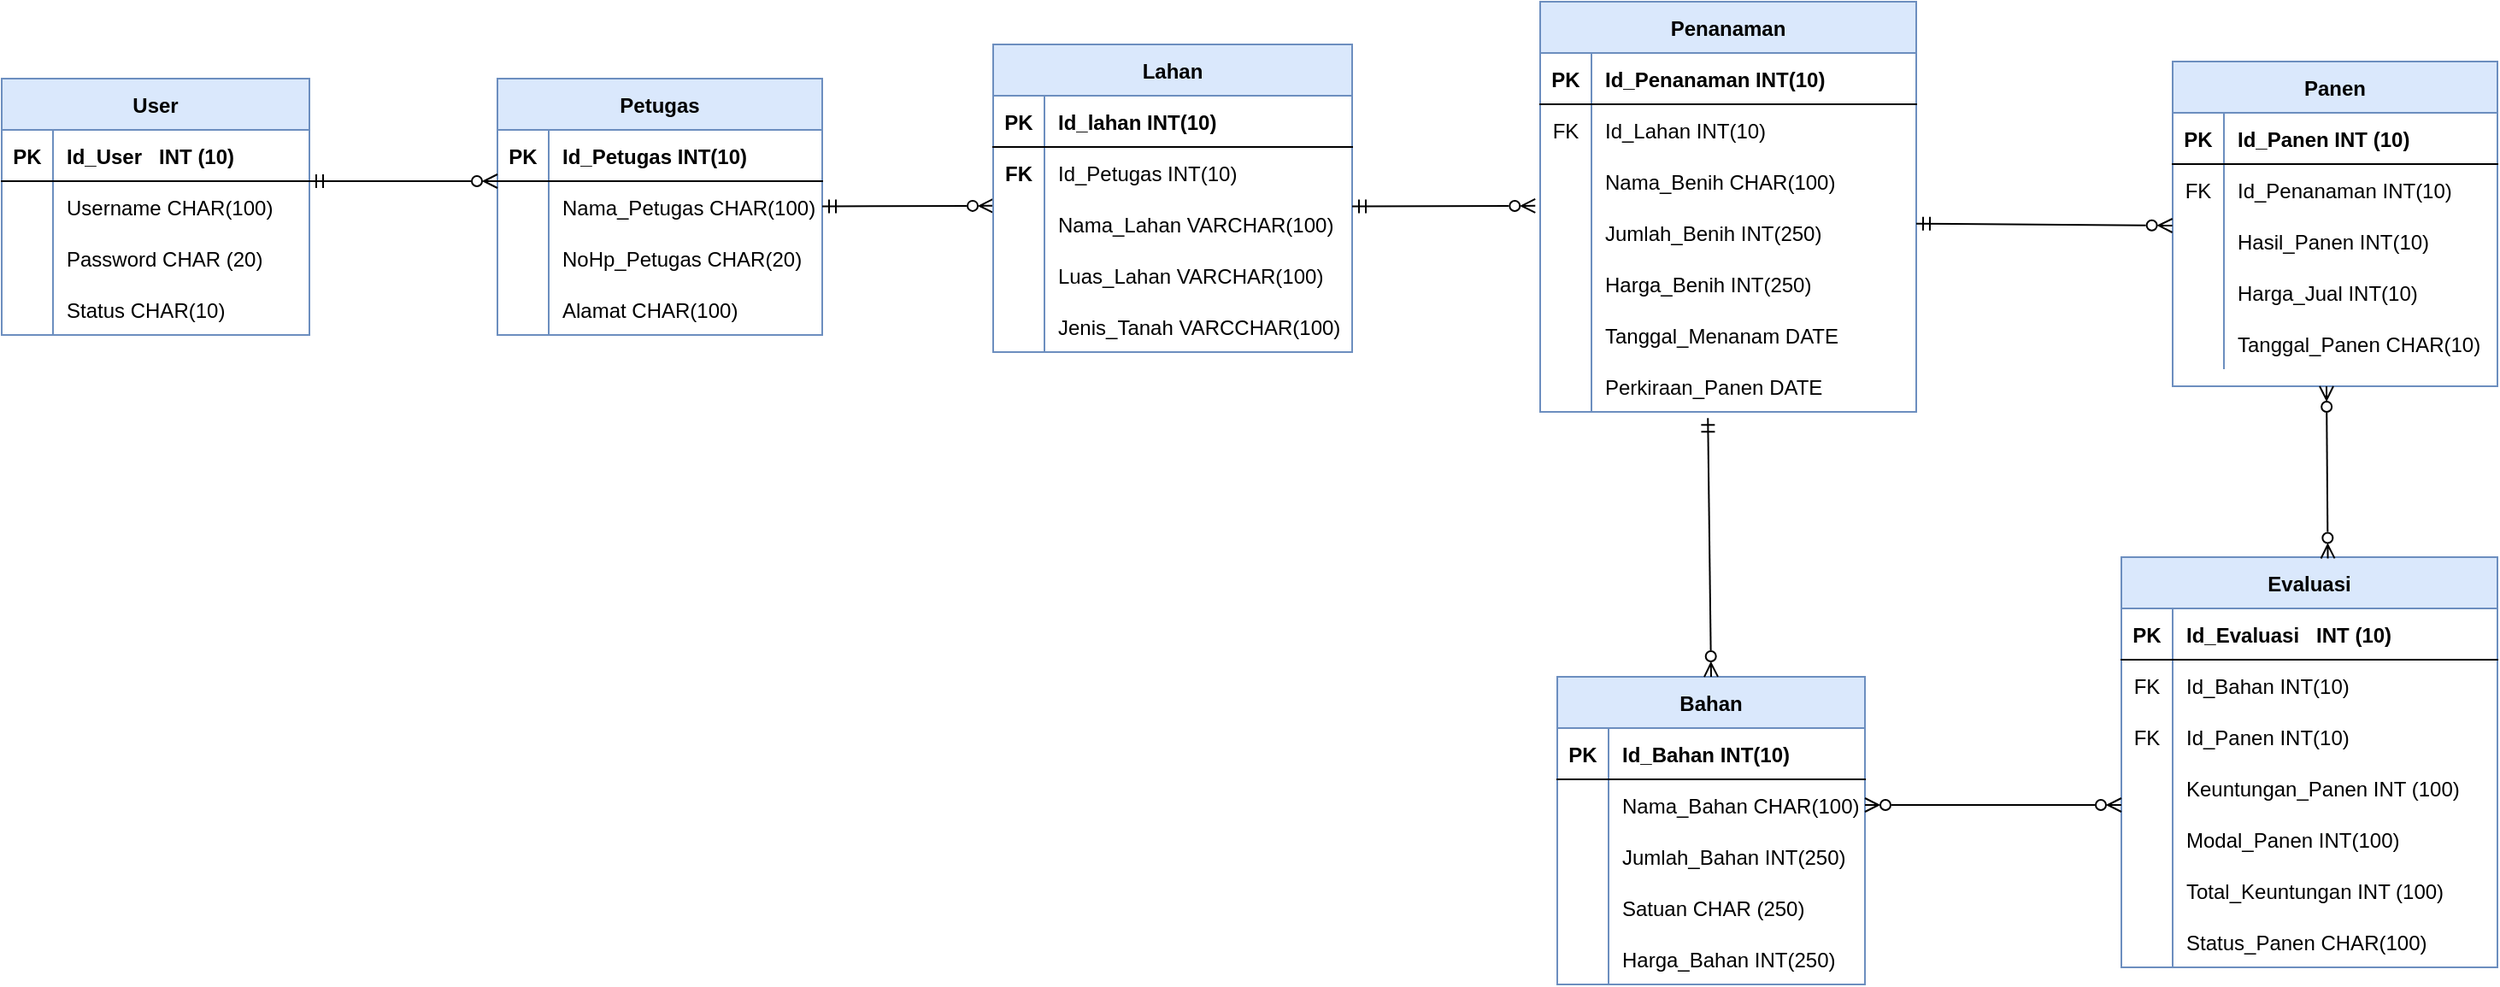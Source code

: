 <mxfile version="17.4.0" type="github">
  <diagram id="t7URyuVreBYmDXlSiFJe" name="Page-1">
    <mxGraphModel dx="914" dy="474" grid="1" gridSize="10" guides="1" tooltips="1" connect="1" arrows="1" fold="1" page="1" pageScale="1" pageWidth="1700" pageHeight="1100" math="0" shadow="0">
      <root>
        <mxCell id="0" />
        <mxCell id="1" parent="0" />
        <mxCell id="6yhbWwJbMzKRtR10z-1x-57" value="Panen" style="shape=table;startSize=30;container=1;collapsible=1;childLayout=tableLayout;fixedRows=1;rowLines=0;fontStyle=1;align=center;resizeLast=1;fillColor=#dae8fc;strokeColor=#6c8ebf;" parent="1" vertex="1">
          <mxGeometry x="1310" y="90" width="190" height="190" as="geometry" />
        </mxCell>
        <mxCell id="6yhbWwJbMzKRtR10z-1x-58" value="" style="shape=tableRow;horizontal=0;startSize=0;swimlaneHead=0;swimlaneBody=0;fillColor=none;collapsible=0;dropTarget=0;points=[[0,0.5],[1,0.5]];portConstraint=eastwest;top=0;left=0;right=0;bottom=1;" parent="6yhbWwJbMzKRtR10z-1x-57" vertex="1">
          <mxGeometry y="30" width="190" height="30" as="geometry" />
        </mxCell>
        <mxCell id="6yhbWwJbMzKRtR10z-1x-59" value="PK" style="shape=partialRectangle;connectable=0;fillColor=none;top=0;left=0;bottom=0;right=0;fontStyle=1;overflow=hidden;" parent="6yhbWwJbMzKRtR10z-1x-58" vertex="1">
          <mxGeometry width="30" height="30" as="geometry">
            <mxRectangle width="30" height="30" as="alternateBounds" />
          </mxGeometry>
        </mxCell>
        <mxCell id="6yhbWwJbMzKRtR10z-1x-60" value="Id_Panen INT (10)" style="shape=partialRectangle;connectable=0;fillColor=none;top=0;left=0;bottom=0;right=0;align=left;spacingLeft=6;fontStyle=1;overflow=hidden;" parent="6yhbWwJbMzKRtR10z-1x-58" vertex="1">
          <mxGeometry x="30" width="160" height="30" as="geometry">
            <mxRectangle width="160" height="30" as="alternateBounds" />
          </mxGeometry>
        </mxCell>
        <mxCell id="6yhbWwJbMzKRtR10z-1x-61" value="" style="shape=tableRow;horizontal=0;startSize=0;swimlaneHead=0;swimlaneBody=0;fillColor=none;collapsible=0;dropTarget=0;points=[[0,0.5],[1,0.5]];portConstraint=eastwest;top=0;left=0;right=0;bottom=0;" parent="6yhbWwJbMzKRtR10z-1x-57" vertex="1">
          <mxGeometry y="60" width="190" height="30" as="geometry" />
        </mxCell>
        <mxCell id="6yhbWwJbMzKRtR10z-1x-62" value="FK" style="shape=partialRectangle;connectable=0;fillColor=none;top=0;left=0;bottom=0;right=0;editable=1;overflow=hidden;" parent="6yhbWwJbMzKRtR10z-1x-61" vertex="1">
          <mxGeometry width="30" height="30" as="geometry">
            <mxRectangle width="30" height="30" as="alternateBounds" />
          </mxGeometry>
        </mxCell>
        <mxCell id="6yhbWwJbMzKRtR10z-1x-63" value="Id_Penanaman INT(10)" style="shape=partialRectangle;connectable=0;fillColor=none;top=0;left=0;bottom=0;right=0;align=left;spacingLeft=6;overflow=hidden;" parent="6yhbWwJbMzKRtR10z-1x-61" vertex="1">
          <mxGeometry x="30" width="160" height="30" as="geometry">
            <mxRectangle width="160" height="30" as="alternateBounds" />
          </mxGeometry>
        </mxCell>
        <mxCell id="6yhbWwJbMzKRtR10z-1x-64" value="" style="shape=tableRow;horizontal=0;startSize=0;swimlaneHead=0;swimlaneBody=0;fillColor=none;collapsible=0;dropTarget=0;points=[[0,0.5],[1,0.5]];portConstraint=eastwest;top=0;left=0;right=0;bottom=0;" parent="6yhbWwJbMzKRtR10z-1x-57" vertex="1">
          <mxGeometry y="90" width="190" height="30" as="geometry" />
        </mxCell>
        <mxCell id="6yhbWwJbMzKRtR10z-1x-65" value="" style="shape=partialRectangle;connectable=0;fillColor=none;top=0;left=0;bottom=0;right=0;editable=1;overflow=hidden;" parent="6yhbWwJbMzKRtR10z-1x-64" vertex="1">
          <mxGeometry width="30" height="30" as="geometry">
            <mxRectangle width="30" height="30" as="alternateBounds" />
          </mxGeometry>
        </mxCell>
        <mxCell id="6yhbWwJbMzKRtR10z-1x-66" value="Hasil_Panen INT(10)" style="shape=partialRectangle;connectable=0;fillColor=none;top=0;left=0;bottom=0;right=0;align=left;spacingLeft=6;overflow=hidden;" parent="6yhbWwJbMzKRtR10z-1x-64" vertex="1">
          <mxGeometry x="30" width="160" height="30" as="geometry">
            <mxRectangle width="160" height="30" as="alternateBounds" />
          </mxGeometry>
        </mxCell>
        <mxCell id="6yhbWwJbMzKRtR10z-1x-67" value="" style="shape=tableRow;horizontal=0;startSize=0;swimlaneHead=0;swimlaneBody=0;fillColor=none;collapsible=0;dropTarget=0;points=[[0,0.5],[1,0.5]];portConstraint=eastwest;top=0;left=0;right=0;bottom=0;" parent="6yhbWwJbMzKRtR10z-1x-57" vertex="1">
          <mxGeometry y="120" width="190" height="30" as="geometry" />
        </mxCell>
        <mxCell id="6yhbWwJbMzKRtR10z-1x-68" value="" style="shape=partialRectangle;connectable=0;fillColor=none;top=0;left=0;bottom=0;right=0;editable=1;overflow=hidden;" parent="6yhbWwJbMzKRtR10z-1x-67" vertex="1">
          <mxGeometry width="30" height="30" as="geometry">
            <mxRectangle width="30" height="30" as="alternateBounds" />
          </mxGeometry>
        </mxCell>
        <mxCell id="6yhbWwJbMzKRtR10z-1x-69" value="Harga_Jual INT(10)" style="shape=partialRectangle;connectable=0;fillColor=none;top=0;left=0;bottom=0;right=0;align=left;spacingLeft=6;overflow=hidden;" parent="6yhbWwJbMzKRtR10z-1x-67" vertex="1">
          <mxGeometry x="30" width="160" height="30" as="geometry">
            <mxRectangle width="160" height="30" as="alternateBounds" />
          </mxGeometry>
        </mxCell>
        <mxCell id="6yhbWwJbMzKRtR10z-1x-168" value="" style="shape=tableRow;horizontal=0;startSize=0;swimlaneHead=0;swimlaneBody=0;fillColor=none;collapsible=0;dropTarget=0;points=[[0,0.5],[1,0.5]];portConstraint=eastwest;top=0;left=0;right=0;bottom=0;" parent="6yhbWwJbMzKRtR10z-1x-57" vertex="1">
          <mxGeometry y="150" width="190" height="30" as="geometry" />
        </mxCell>
        <mxCell id="6yhbWwJbMzKRtR10z-1x-169" value="" style="shape=partialRectangle;connectable=0;fillColor=none;top=0;left=0;bottom=0;right=0;editable=1;overflow=hidden;" parent="6yhbWwJbMzKRtR10z-1x-168" vertex="1">
          <mxGeometry width="30" height="30" as="geometry">
            <mxRectangle width="30" height="30" as="alternateBounds" />
          </mxGeometry>
        </mxCell>
        <mxCell id="6yhbWwJbMzKRtR10z-1x-170" value="Tanggal_Panen CHAR(10)" style="shape=partialRectangle;connectable=0;fillColor=none;top=0;left=0;bottom=0;right=0;align=left;spacingLeft=6;overflow=hidden;" parent="6yhbWwJbMzKRtR10z-1x-168" vertex="1">
          <mxGeometry x="30" width="160" height="30" as="geometry">
            <mxRectangle width="160" height="30" as="alternateBounds" />
          </mxGeometry>
        </mxCell>
        <mxCell id="6yhbWwJbMzKRtR10z-1x-70" value="Penanaman" style="shape=table;startSize=30;container=1;collapsible=1;childLayout=tableLayout;fixedRows=1;rowLines=0;fontStyle=1;align=center;resizeLast=1;fillColor=#dae8fc;strokeColor=#6c8ebf;" parent="1" vertex="1">
          <mxGeometry x="940" y="55" width="220" height="240" as="geometry" />
        </mxCell>
        <mxCell id="6yhbWwJbMzKRtR10z-1x-71" value="" style="shape=tableRow;horizontal=0;startSize=0;swimlaneHead=0;swimlaneBody=0;fillColor=none;collapsible=0;dropTarget=0;points=[[0,0.5],[1,0.5]];portConstraint=eastwest;top=0;left=0;right=0;bottom=1;" parent="6yhbWwJbMzKRtR10z-1x-70" vertex="1">
          <mxGeometry y="30" width="220" height="30" as="geometry" />
        </mxCell>
        <mxCell id="6yhbWwJbMzKRtR10z-1x-72" value="PK" style="shape=partialRectangle;connectable=0;fillColor=none;top=0;left=0;bottom=0;right=0;fontStyle=1;overflow=hidden;" parent="6yhbWwJbMzKRtR10z-1x-71" vertex="1">
          <mxGeometry width="30" height="30" as="geometry">
            <mxRectangle width="30" height="30" as="alternateBounds" />
          </mxGeometry>
        </mxCell>
        <mxCell id="6yhbWwJbMzKRtR10z-1x-73" value="Id_Penanaman INT(10)" style="shape=partialRectangle;connectable=0;fillColor=none;top=0;left=0;bottom=0;right=0;align=left;spacingLeft=6;fontStyle=1;overflow=hidden;" parent="6yhbWwJbMzKRtR10z-1x-71" vertex="1">
          <mxGeometry x="30" width="190" height="30" as="geometry">
            <mxRectangle width="190" height="30" as="alternateBounds" />
          </mxGeometry>
        </mxCell>
        <mxCell id="6yhbWwJbMzKRtR10z-1x-74" value="" style="shape=tableRow;horizontal=0;startSize=0;swimlaneHead=0;swimlaneBody=0;fillColor=none;collapsible=0;dropTarget=0;points=[[0,0.5],[1,0.5]];portConstraint=eastwest;top=0;left=0;right=0;bottom=0;" parent="6yhbWwJbMzKRtR10z-1x-70" vertex="1">
          <mxGeometry y="60" width="220" height="30" as="geometry" />
        </mxCell>
        <mxCell id="6yhbWwJbMzKRtR10z-1x-75" value="FK" style="shape=partialRectangle;connectable=0;fillColor=none;top=0;left=0;bottom=0;right=0;editable=1;overflow=hidden;" parent="6yhbWwJbMzKRtR10z-1x-74" vertex="1">
          <mxGeometry width="30" height="30" as="geometry">
            <mxRectangle width="30" height="30" as="alternateBounds" />
          </mxGeometry>
        </mxCell>
        <mxCell id="6yhbWwJbMzKRtR10z-1x-76" value="Id_Lahan INT(10)" style="shape=partialRectangle;connectable=0;fillColor=none;top=0;left=0;bottom=0;right=0;align=left;spacingLeft=6;overflow=hidden;" parent="6yhbWwJbMzKRtR10z-1x-74" vertex="1">
          <mxGeometry x="30" width="190" height="30" as="geometry">
            <mxRectangle width="190" height="30" as="alternateBounds" />
          </mxGeometry>
        </mxCell>
        <mxCell id="6yhbWwJbMzKRtR10z-1x-80" value="" style="shape=tableRow;horizontal=0;startSize=0;swimlaneHead=0;swimlaneBody=0;fillColor=none;collapsible=0;dropTarget=0;points=[[0,0.5],[1,0.5]];portConstraint=eastwest;top=0;left=0;right=0;bottom=0;" parent="6yhbWwJbMzKRtR10z-1x-70" vertex="1">
          <mxGeometry y="90" width="220" height="30" as="geometry" />
        </mxCell>
        <mxCell id="6yhbWwJbMzKRtR10z-1x-81" value="" style="shape=partialRectangle;connectable=0;fillColor=none;top=0;left=0;bottom=0;right=0;editable=1;overflow=hidden;" parent="6yhbWwJbMzKRtR10z-1x-80" vertex="1">
          <mxGeometry width="30" height="30" as="geometry">
            <mxRectangle width="30" height="30" as="alternateBounds" />
          </mxGeometry>
        </mxCell>
        <mxCell id="6yhbWwJbMzKRtR10z-1x-82" value="Nama_Benih CHAR(100)" style="shape=partialRectangle;connectable=0;fillColor=none;top=0;left=0;bottom=0;right=0;align=left;spacingLeft=6;overflow=hidden;" parent="6yhbWwJbMzKRtR10z-1x-80" vertex="1">
          <mxGeometry x="30" width="190" height="30" as="geometry">
            <mxRectangle width="190" height="30" as="alternateBounds" />
          </mxGeometry>
        </mxCell>
        <mxCell id="6yhbWwJbMzKRtR10z-1x-171" value="" style="shape=tableRow;horizontal=0;startSize=0;swimlaneHead=0;swimlaneBody=0;fillColor=none;collapsible=0;dropTarget=0;points=[[0,0.5],[1,0.5]];portConstraint=eastwest;top=0;left=0;right=0;bottom=0;" parent="6yhbWwJbMzKRtR10z-1x-70" vertex="1">
          <mxGeometry y="120" width="220" height="30" as="geometry" />
        </mxCell>
        <mxCell id="6yhbWwJbMzKRtR10z-1x-172" value="" style="shape=partialRectangle;connectable=0;fillColor=none;top=0;left=0;bottom=0;right=0;editable=1;overflow=hidden;" parent="6yhbWwJbMzKRtR10z-1x-171" vertex="1">
          <mxGeometry width="30" height="30" as="geometry">
            <mxRectangle width="30" height="30" as="alternateBounds" />
          </mxGeometry>
        </mxCell>
        <mxCell id="6yhbWwJbMzKRtR10z-1x-173" value="Jumlah_Benih INT(250)" style="shape=partialRectangle;connectable=0;fillColor=none;top=0;left=0;bottom=0;right=0;align=left;spacingLeft=6;overflow=hidden;" parent="6yhbWwJbMzKRtR10z-1x-171" vertex="1">
          <mxGeometry x="30" width="190" height="30" as="geometry">
            <mxRectangle width="190" height="30" as="alternateBounds" />
          </mxGeometry>
        </mxCell>
        <mxCell id="6yhbWwJbMzKRtR10z-1x-153" value="" style="shape=tableRow;horizontal=0;startSize=0;swimlaneHead=0;swimlaneBody=0;fillColor=none;collapsible=0;dropTarget=0;points=[[0,0.5],[1,0.5]];portConstraint=eastwest;top=0;left=0;right=0;bottom=0;" parent="6yhbWwJbMzKRtR10z-1x-70" vertex="1">
          <mxGeometry y="150" width="220" height="30" as="geometry" />
        </mxCell>
        <mxCell id="6yhbWwJbMzKRtR10z-1x-154" value="" style="shape=partialRectangle;connectable=0;fillColor=none;top=0;left=0;bottom=0;right=0;editable=1;overflow=hidden;" parent="6yhbWwJbMzKRtR10z-1x-153" vertex="1">
          <mxGeometry width="30" height="30" as="geometry">
            <mxRectangle width="30" height="30" as="alternateBounds" />
          </mxGeometry>
        </mxCell>
        <mxCell id="6yhbWwJbMzKRtR10z-1x-155" value="Harga_Benih INT(250)" style="shape=partialRectangle;connectable=0;fillColor=none;top=0;left=0;bottom=0;right=0;align=left;spacingLeft=6;overflow=hidden;" parent="6yhbWwJbMzKRtR10z-1x-153" vertex="1">
          <mxGeometry x="30" width="190" height="30" as="geometry">
            <mxRectangle width="190" height="30" as="alternateBounds" />
          </mxGeometry>
        </mxCell>
        <mxCell id="6yhbWwJbMzKRtR10z-1x-159" value="" style="shape=tableRow;horizontal=0;startSize=0;swimlaneHead=0;swimlaneBody=0;fillColor=none;collapsible=0;dropTarget=0;points=[[0,0.5],[1,0.5]];portConstraint=eastwest;top=0;left=0;right=0;bottom=0;" parent="6yhbWwJbMzKRtR10z-1x-70" vertex="1">
          <mxGeometry y="180" width="220" height="30" as="geometry" />
        </mxCell>
        <mxCell id="6yhbWwJbMzKRtR10z-1x-160" value="" style="shape=partialRectangle;connectable=0;fillColor=none;top=0;left=0;bottom=0;right=0;editable=1;overflow=hidden;" parent="6yhbWwJbMzKRtR10z-1x-159" vertex="1">
          <mxGeometry width="30" height="30" as="geometry">
            <mxRectangle width="30" height="30" as="alternateBounds" />
          </mxGeometry>
        </mxCell>
        <mxCell id="6yhbWwJbMzKRtR10z-1x-161" value="Tanggal_Menanam DATE" style="shape=partialRectangle;connectable=0;fillColor=none;top=0;left=0;bottom=0;right=0;align=left;spacingLeft=6;overflow=hidden;" parent="6yhbWwJbMzKRtR10z-1x-159" vertex="1">
          <mxGeometry x="30" width="190" height="30" as="geometry">
            <mxRectangle width="190" height="30" as="alternateBounds" />
          </mxGeometry>
        </mxCell>
        <mxCell id="6yhbWwJbMzKRtR10z-1x-162" value="" style="shape=tableRow;horizontal=0;startSize=0;swimlaneHead=0;swimlaneBody=0;fillColor=none;collapsible=0;dropTarget=0;points=[[0,0.5],[1,0.5]];portConstraint=eastwest;top=0;left=0;right=0;bottom=0;" parent="6yhbWwJbMzKRtR10z-1x-70" vertex="1">
          <mxGeometry y="210" width="220" height="30" as="geometry" />
        </mxCell>
        <mxCell id="6yhbWwJbMzKRtR10z-1x-163" value="" style="shape=partialRectangle;connectable=0;fillColor=none;top=0;left=0;bottom=0;right=0;editable=1;overflow=hidden;" parent="6yhbWwJbMzKRtR10z-1x-162" vertex="1">
          <mxGeometry width="30" height="30" as="geometry">
            <mxRectangle width="30" height="30" as="alternateBounds" />
          </mxGeometry>
        </mxCell>
        <mxCell id="6yhbWwJbMzKRtR10z-1x-164" value="Perkiraan_Panen DATE" style="shape=partialRectangle;connectable=0;fillColor=none;top=0;left=0;bottom=0;right=0;align=left;spacingLeft=6;overflow=hidden;" parent="6yhbWwJbMzKRtR10z-1x-162" vertex="1">
          <mxGeometry x="30" width="190" height="30" as="geometry">
            <mxRectangle width="190" height="30" as="alternateBounds" />
          </mxGeometry>
        </mxCell>
        <mxCell id="6yhbWwJbMzKRtR10z-1x-83" value="Petugas" style="shape=table;startSize=30;container=1;collapsible=1;childLayout=tableLayout;fixedRows=1;rowLines=0;fontStyle=1;align=center;resizeLast=1;fillColor=#dae8fc;strokeColor=#6c8ebf;" parent="1" vertex="1">
          <mxGeometry x="330" y="100" width="190" height="150" as="geometry" />
        </mxCell>
        <mxCell id="6yhbWwJbMzKRtR10z-1x-84" value="" style="shape=tableRow;horizontal=0;startSize=0;swimlaneHead=0;swimlaneBody=0;fillColor=none;collapsible=0;dropTarget=0;points=[[0,0.5],[1,0.5]];portConstraint=eastwest;top=0;left=0;right=0;bottom=1;" parent="6yhbWwJbMzKRtR10z-1x-83" vertex="1">
          <mxGeometry y="30" width="190" height="30" as="geometry" />
        </mxCell>
        <mxCell id="6yhbWwJbMzKRtR10z-1x-85" value="PK" style="shape=partialRectangle;connectable=0;fillColor=none;top=0;left=0;bottom=0;right=0;fontStyle=1;overflow=hidden;" parent="6yhbWwJbMzKRtR10z-1x-84" vertex="1">
          <mxGeometry width="30" height="30" as="geometry">
            <mxRectangle width="30" height="30" as="alternateBounds" />
          </mxGeometry>
        </mxCell>
        <mxCell id="6yhbWwJbMzKRtR10z-1x-86" value="Id_Petugas INT(10)" style="shape=partialRectangle;connectable=0;fillColor=none;top=0;left=0;bottom=0;right=0;align=left;spacingLeft=6;fontStyle=1;overflow=hidden;" parent="6yhbWwJbMzKRtR10z-1x-84" vertex="1">
          <mxGeometry x="30" width="160" height="30" as="geometry">
            <mxRectangle width="160" height="30" as="alternateBounds" />
          </mxGeometry>
        </mxCell>
        <mxCell id="6yhbWwJbMzKRtR10z-1x-87" value="" style="shape=tableRow;horizontal=0;startSize=0;swimlaneHead=0;swimlaneBody=0;fillColor=none;collapsible=0;dropTarget=0;points=[[0,0.5],[1,0.5]];portConstraint=eastwest;top=0;left=0;right=0;bottom=0;" parent="6yhbWwJbMzKRtR10z-1x-83" vertex="1">
          <mxGeometry y="60" width="190" height="30" as="geometry" />
        </mxCell>
        <mxCell id="6yhbWwJbMzKRtR10z-1x-88" value="" style="shape=partialRectangle;connectable=0;fillColor=none;top=0;left=0;bottom=0;right=0;editable=1;overflow=hidden;" parent="6yhbWwJbMzKRtR10z-1x-87" vertex="1">
          <mxGeometry width="30" height="30" as="geometry">
            <mxRectangle width="30" height="30" as="alternateBounds" />
          </mxGeometry>
        </mxCell>
        <mxCell id="6yhbWwJbMzKRtR10z-1x-89" value="Nama_Petugas CHAR(100)" style="shape=partialRectangle;connectable=0;fillColor=none;top=0;left=0;bottom=0;right=0;align=left;spacingLeft=6;overflow=hidden;" parent="6yhbWwJbMzKRtR10z-1x-87" vertex="1">
          <mxGeometry x="30" width="160" height="30" as="geometry">
            <mxRectangle width="160" height="30" as="alternateBounds" />
          </mxGeometry>
        </mxCell>
        <mxCell id="6yhbWwJbMzKRtR10z-1x-90" value="" style="shape=tableRow;horizontal=0;startSize=0;swimlaneHead=0;swimlaneBody=0;fillColor=none;collapsible=0;dropTarget=0;points=[[0,0.5],[1,0.5]];portConstraint=eastwest;top=0;left=0;right=0;bottom=0;" parent="6yhbWwJbMzKRtR10z-1x-83" vertex="1">
          <mxGeometry y="90" width="190" height="30" as="geometry" />
        </mxCell>
        <mxCell id="6yhbWwJbMzKRtR10z-1x-91" value="" style="shape=partialRectangle;connectable=0;fillColor=none;top=0;left=0;bottom=0;right=0;editable=1;overflow=hidden;" parent="6yhbWwJbMzKRtR10z-1x-90" vertex="1">
          <mxGeometry width="30" height="30" as="geometry">
            <mxRectangle width="30" height="30" as="alternateBounds" />
          </mxGeometry>
        </mxCell>
        <mxCell id="6yhbWwJbMzKRtR10z-1x-92" value="NoHp_Petugas CHAR(20)" style="shape=partialRectangle;connectable=0;fillColor=none;top=0;left=0;bottom=0;right=0;align=left;spacingLeft=6;overflow=hidden;" parent="6yhbWwJbMzKRtR10z-1x-90" vertex="1">
          <mxGeometry x="30" width="160" height="30" as="geometry">
            <mxRectangle width="160" height="30" as="alternateBounds" />
          </mxGeometry>
        </mxCell>
        <mxCell id="6yhbWwJbMzKRtR10z-1x-93" value="" style="shape=tableRow;horizontal=0;startSize=0;swimlaneHead=0;swimlaneBody=0;fillColor=none;collapsible=0;dropTarget=0;points=[[0,0.5],[1,0.5]];portConstraint=eastwest;top=0;left=0;right=0;bottom=0;" parent="6yhbWwJbMzKRtR10z-1x-83" vertex="1">
          <mxGeometry y="120" width="190" height="30" as="geometry" />
        </mxCell>
        <mxCell id="6yhbWwJbMzKRtR10z-1x-94" value="" style="shape=partialRectangle;connectable=0;fillColor=none;top=0;left=0;bottom=0;right=0;editable=1;overflow=hidden;" parent="6yhbWwJbMzKRtR10z-1x-93" vertex="1">
          <mxGeometry width="30" height="30" as="geometry">
            <mxRectangle width="30" height="30" as="alternateBounds" />
          </mxGeometry>
        </mxCell>
        <mxCell id="6yhbWwJbMzKRtR10z-1x-95" value="Alamat CHAR(100)" style="shape=partialRectangle;connectable=0;fillColor=none;top=0;left=0;bottom=0;right=0;align=left;spacingLeft=6;overflow=hidden;" parent="6yhbWwJbMzKRtR10z-1x-93" vertex="1">
          <mxGeometry x="30" width="160" height="30" as="geometry">
            <mxRectangle width="160" height="30" as="alternateBounds" />
          </mxGeometry>
        </mxCell>
        <mxCell id="6yhbWwJbMzKRtR10z-1x-96" value="User" style="shape=table;startSize=30;container=1;collapsible=1;childLayout=tableLayout;fixedRows=1;rowLines=0;fontStyle=1;align=center;resizeLast=1;fillColor=#dae8fc;strokeColor=#6c8ebf;" parent="1" vertex="1">
          <mxGeometry x="40" y="100" width="180" height="150" as="geometry">
            <mxRectangle x="40" y="100" width="60" height="30" as="alternateBounds" />
          </mxGeometry>
        </mxCell>
        <mxCell id="6yhbWwJbMzKRtR10z-1x-97" value="" style="shape=tableRow;horizontal=0;startSize=0;swimlaneHead=0;swimlaneBody=0;fillColor=none;collapsible=0;dropTarget=0;points=[[0,0.5],[1,0.5]];portConstraint=eastwest;top=0;left=0;right=0;bottom=1;" parent="6yhbWwJbMzKRtR10z-1x-96" vertex="1">
          <mxGeometry y="30" width="180" height="30" as="geometry" />
        </mxCell>
        <mxCell id="6yhbWwJbMzKRtR10z-1x-98" value="PK" style="shape=partialRectangle;connectable=0;fillColor=none;top=0;left=0;bottom=0;right=0;fontStyle=1;overflow=hidden;" parent="6yhbWwJbMzKRtR10z-1x-97" vertex="1">
          <mxGeometry width="30" height="30" as="geometry">
            <mxRectangle width="30" height="30" as="alternateBounds" />
          </mxGeometry>
        </mxCell>
        <mxCell id="6yhbWwJbMzKRtR10z-1x-99" value="Id_User   INT (10)" style="shape=partialRectangle;connectable=0;fillColor=none;top=0;left=0;bottom=0;right=0;align=left;spacingLeft=6;fontStyle=1;overflow=hidden;" parent="6yhbWwJbMzKRtR10z-1x-97" vertex="1">
          <mxGeometry x="30" width="150" height="30" as="geometry">
            <mxRectangle width="150" height="30" as="alternateBounds" />
          </mxGeometry>
        </mxCell>
        <mxCell id="6yhbWwJbMzKRtR10z-1x-100" value="" style="shape=tableRow;horizontal=0;startSize=0;swimlaneHead=0;swimlaneBody=0;fillColor=none;collapsible=0;dropTarget=0;points=[[0,0.5],[1,0.5]];portConstraint=eastwest;top=0;left=0;right=0;bottom=0;" parent="6yhbWwJbMzKRtR10z-1x-96" vertex="1">
          <mxGeometry y="60" width="180" height="30" as="geometry" />
        </mxCell>
        <mxCell id="6yhbWwJbMzKRtR10z-1x-101" value="" style="shape=partialRectangle;connectable=0;fillColor=none;top=0;left=0;bottom=0;right=0;editable=1;overflow=hidden;" parent="6yhbWwJbMzKRtR10z-1x-100" vertex="1">
          <mxGeometry width="30" height="30" as="geometry">
            <mxRectangle width="30" height="30" as="alternateBounds" />
          </mxGeometry>
        </mxCell>
        <mxCell id="6yhbWwJbMzKRtR10z-1x-102" value="Username CHAR(100)" style="shape=partialRectangle;connectable=0;fillColor=none;top=0;left=0;bottom=0;right=0;align=left;spacingLeft=6;overflow=hidden;" parent="6yhbWwJbMzKRtR10z-1x-100" vertex="1">
          <mxGeometry x="30" width="150" height="30" as="geometry">
            <mxRectangle width="150" height="30" as="alternateBounds" />
          </mxGeometry>
        </mxCell>
        <mxCell id="6yhbWwJbMzKRtR10z-1x-103" value="" style="shape=tableRow;horizontal=0;startSize=0;swimlaneHead=0;swimlaneBody=0;fillColor=none;collapsible=0;dropTarget=0;points=[[0,0.5],[1,0.5]];portConstraint=eastwest;top=0;left=0;right=0;bottom=0;" parent="6yhbWwJbMzKRtR10z-1x-96" vertex="1">
          <mxGeometry y="90" width="180" height="30" as="geometry" />
        </mxCell>
        <mxCell id="6yhbWwJbMzKRtR10z-1x-104" value="" style="shape=partialRectangle;connectable=0;fillColor=none;top=0;left=0;bottom=0;right=0;editable=1;overflow=hidden;" parent="6yhbWwJbMzKRtR10z-1x-103" vertex="1">
          <mxGeometry width="30" height="30" as="geometry">
            <mxRectangle width="30" height="30" as="alternateBounds" />
          </mxGeometry>
        </mxCell>
        <mxCell id="6yhbWwJbMzKRtR10z-1x-105" value="Password CHAR (20)" style="shape=partialRectangle;connectable=0;fillColor=none;top=0;left=0;bottom=0;right=0;align=left;spacingLeft=6;overflow=hidden;" parent="6yhbWwJbMzKRtR10z-1x-103" vertex="1">
          <mxGeometry x="30" width="150" height="30" as="geometry">
            <mxRectangle width="150" height="30" as="alternateBounds" />
          </mxGeometry>
        </mxCell>
        <mxCell id="6yhbWwJbMzKRtR10z-1x-106" value="" style="shape=tableRow;horizontal=0;startSize=0;swimlaneHead=0;swimlaneBody=0;fillColor=none;collapsible=0;dropTarget=0;points=[[0,0.5],[1,0.5]];portConstraint=eastwest;top=0;left=0;right=0;bottom=0;" parent="6yhbWwJbMzKRtR10z-1x-96" vertex="1">
          <mxGeometry y="120" width="180" height="30" as="geometry" />
        </mxCell>
        <mxCell id="6yhbWwJbMzKRtR10z-1x-107" value="" style="shape=partialRectangle;connectable=0;fillColor=none;top=0;left=0;bottom=0;right=0;editable=1;overflow=hidden;" parent="6yhbWwJbMzKRtR10z-1x-106" vertex="1">
          <mxGeometry width="30" height="30" as="geometry">
            <mxRectangle width="30" height="30" as="alternateBounds" />
          </mxGeometry>
        </mxCell>
        <mxCell id="6yhbWwJbMzKRtR10z-1x-108" value="Status CHAR(10)" style="shape=partialRectangle;connectable=0;fillColor=none;top=0;left=0;bottom=0;right=0;align=left;spacingLeft=6;overflow=hidden;" parent="6yhbWwJbMzKRtR10z-1x-106" vertex="1">
          <mxGeometry x="30" width="150" height="30" as="geometry">
            <mxRectangle width="150" height="30" as="alternateBounds" />
          </mxGeometry>
        </mxCell>
        <mxCell id="6yhbWwJbMzKRtR10z-1x-137" value="Bahan" style="shape=table;startSize=30;container=1;collapsible=1;childLayout=tableLayout;fixedRows=1;rowLines=0;fontStyle=1;align=center;resizeLast=1;fillColor=#dae8fc;strokeColor=#6c8ebf;" parent="1" vertex="1">
          <mxGeometry x="950" y="450" width="180" height="180" as="geometry">
            <mxRectangle x="240" y="320" width="110" height="30" as="alternateBounds" />
          </mxGeometry>
        </mxCell>
        <mxCell id="6yhbWwJbMzKRtR10z-1x-138" value="" style="shape=tableRow;horizontal=0;startSize=0;swimlaneHead=0;swimlaneBody=0;fillColor=none;collapsible=0;dropTarget=0;points=[[0,0.5],[1,0.5]];portConstraint=eastwest;top=0;left=0;right=0;bottom=1;" parent="6yhbWwJbMzKRtR10z-1x-137" vertex="1">
          <mxGeometry y="30" width="180" height="30" as="geometry" />
        </mxCell>
        <mxCell id="6yhbWwJbMzKRtR10z-1x-139" value="PK" style="shape=partialRectangle;connectable=0;fillColor=none;top=0;left=0;bottom=0;right=0;fontStyle=1;overflow=hidden;" parent="6yhbWwJbMzKRtR10z-1x-138" vertex="1">
          <mxGeometry width="30" height="30" as="geometry">
            <mxRectangle width="30" height="30" as="alternateBounds" />
          </mxGeometry>
        </mxCell>
        <mxCell id="6yhbWwJbMzKRtR10z-1x-140" value="Id_Bahan INT(10)" style="shape=partialRectangle;connectable=0;fillColor=none;top=0;left=0;bottom=0;right=0;align=left;spacingLeft=6;fontStyle=1;overflow=hidden;" parent="6yhbWwJbMzKRtR10z-1x-138" vertex="1">
          <mxGeometry x="30" width="150" height="30" as="geometry">
            <mxRectangle width="150" height="30" as="alternateBounds" />
          </mxGeometry>
        </mxCell>
        <mxCell id="6yhbWwJbMzKRtR10z-1x-141" value="" style="shape=tableRow;horizontal=0;startSize=0;swimlaneHead=0;swimlaneBody=0;fillColor=none;collapsible=0;dropTarget=0;points=[[0,0.5],[1,0.5]];portConstraint=eastwest;top=0;left=0;right=0;bottom=0;" parent="6yhbWwJbMzKRtR10z-1x-137" vertex="1">
          <mxGeometry y="60" width="180" height="30" as="geometry" />
        </mxCell>
        <mxCell id="6yhbWwJbMzKRtR10z-1x-142" value="" style="shape=partialRectangle;connectable=0;fillColor=none;top=0;left=0;bottom=0;right=0;editable=1;overflow=hidden;" parent="6yhbWwJbMzKRtR10z-1x-141" vertex="1">
          <mxGeometry width="30" height="30" as="geometry">
            <mxRectangle width="30" height="30" as="alternateBounds" />
          </mxGeometry>
        </mxCell>
        <mxCell id="6yhbWwJbMzKRtR10z-1x-143" value="Nama_Bahan CHAR(100)" style="shape=partialRectangle;connectable=0;fillColor=none;top=0;left=0;bottom=0;right=0;align=left;spacingLeft=6;overflow=hidden;" parent="6yhbWwJbMzKRtR10z-1x-141" vertex="1">
          <mxGeometry x="30" width="150" height="30" as="geometry">
            <mxRectangle width="150" height="30" as="alternateBounds" />
          </mxGeometry>
        </mxCell>
        <mxCell id="6yhbWwJbMzKRtR10z-1x-144" value="" style="shape=tableRow;horizontal=0;startSize=0;swimlaneHead=0;swimlaneBody=0;fillColor=none;collapsible=0;dropTarget=0;points=[[0,0.5],[1,0.5]];portConstraint=eastwest;top=0;left=0;right=0;bottom=0;" parent="6yhbWwJbMzKRtR10z-1x-137" vertex="1">
          <mxGeometry y="90" width="180" height="30" as="geometry" />
        </mxCell>
        <mxCell id="6yhbWwJbMzKRtR10z-1x-145" value="" style="shape=partialRectangle;connectable=0;fillColor=none;top=0;left=0;bottom=0;right=0;editable=1;overflow=hidden;" parent="6yhbWwJbMzKRtR10z-1x-144" vertex="1">
          <mxGeometry width="30" height="30" as="geometry">
            <mxRectangle width="30" height="30" as="alternateBounds" />
          </mxGeometry>
        </mxCell>
        <mxCell id="6yhbWwJbMzKRtR10z-1x-146" value="Jumlah_Bahan INT(250)" style="shape=partialRectangle;connectable=0;fillColor=none;top=0;left=0;bottom=0;right=0;align=left;spacingLeft=6;overflow=hidden;" parent="6yhbWwJbMzKRtR10z-1x-144" vertex="1">
          <mxGeometry x="30" width="150" height="30" as="geometry">
            <mxRectangle width="150" height="30" as="alternateBounds" />
          </mxGeometry>
        </mxCell>
        <mxCell id="6yhbWwJbMzKRtR10z-1x-147" value="" style="shape=tableRow;horizontal=0;startSize=0;swimlaneHead=0;swimlaneBody=0;fillColor=none;collapsible=0;dropTarget=0;points=[[0,0.5],[1,0.5]];portConstraint=eastwest;top=0;left=0;right=0;bottom=0;" parent="6yhbWwJbMzKRtR10z-1x-137" vertex="1">
          <mxGeometry y="120" width="180" height="30" as="geometry" />
        </mxCell>
        <mxCell id="6yhbWwJbMzKRtR10z-1x-148" value="" style="shape=partialRectangle;connectable=0;fillColor=none;top=0;left=0;bottom=0;right=0;editable=1;overflow=hidden;" parent="6yhbWwJbMzKRtR10z-1x-147" vertex="1">
          <mxGeometry width="30" height="30" as="geometry">
            <mxRectangle width="30" height="30" as="alternateBounds" />
          </mxGeometry>
        </mxCell>
        <mxCell id="6yhbWwJbMzKRtR10z-1x-149" value="Satuan CHAR (250)" style="shape=partialRectangle;connectable=0;fillColor=none;top=0;left=0;bottom=0;right=0;align=left;spacingLeft=6;overflow=hidden;" parent="6yhbWwJbMzKRtR10z-1x-147" vertex="1">
          <mxGeometry x="30" width="150" height="30" as="geometry">
            <mxRectangle width="150" height="30" as="alternateBounds" />
          </mxGeometry>
        </mxCell>
        <mxCell id="6yhbWwJbMzKRtR10z-1x-165" value="" style="shape=tableRow;horizontal=0;startSize=0;swimlaneHead=0;swimlaneBody=0;fillColor=none;collapsible=0;dropTarget=0;points=[[0,0.5],[1,0.5]];portConstraint=eastwest;top=0;left=0;right=0;bottom=0;" parent="6yhbWwJbMzKRtR10z-1x-137" vertex="1">
          <mxGeometry y="150" width="180" height="30" as="geometry" />
        </mxCell>
        <mxCell id="6yhbWwJbMzKRtR10z-1x-166" value="" style="shape=partialRectangle;connectable=0;fillColor=none;top=0;left=0;bottom=0;right=0;editable=1;overflow=hidden;" parent="6yhbWwJbMzKRtR10z-1x-165" vertex="1">
          <mxGeometry width="30" height="30" as="geometry">
            <mxRectangle width="30" height="30" as="alternateBounds" />
          </mxGeometry>
        </mxCell>
        <mxCell id="6yhbWwJbMzKRtR10z-1x-167" value="Harga_Bahan INT(250)" style="shape=partialRectangle;connectable=0;fillColor=none;top=0;left=0;bottom=0;right=0;align=left;spacingLeft=6;overflow=hidden;" parent="6yhbWwJbMzKRtR10z-1x-165" vertex="1">
          <mxGeometry x="30" width="150" height="30" as="geometry">
            <mxRectangle width="150" height="30" as="alternateBounds" />
          </mxGeometry>
        </mxCell>
        <mxCell id="JCzrk2EUeB50aAMmGNW7-1" value="" style="endArrow=ERzeroToMany;startArrow=ERmandOne;html=1;rounded=0;startFill=0;endFill=0;" parent="1" edge="1">
          <mxGeometry width="50" height="50" relative="1" as="geometry">
            <mxPoint x="220" y="160" as="sourcePoint" />
            <mxPoint x="330" y="160" as="targetPoint" />
          </mxGeometry>
        </mxCell>
        <mxCell id="JCzrk2EUeB50aAMmGNW7-2" value="" style="endArrow=ERzeroToMany;startArrow=ERmandOne;html=1;rounded=0;startFill=0;endFill=0;" parent="1" source="6yhbWwJbMzKRtR10z-1x-87" edge="1">
          <mxGeometry width="50" height="50" relative="1" as="geometry">
            <mxPoint x="510" y="174.41" as="sourcePoint" />
            <mxPoint x="620" y="174.41" as="targetPoint" />
          </mxGeometry>
        </mxCell>
        <mxCell id="ySP6mAlawkU9WYHDmNZm-18" value="Evaluasi" style="shape=table;startSize=30;container=1;collapsible=1;childLayout=tableLayout;fixedRows=1;rowLines=0;fontStyle=1;align=center;resizeLast=1;fillColor=#dae8fc;strokeColor=#6c8ebf;" parent="1" vertex="1">
          <mxGeometry x="1280" y="380" width="220" height="240" as="geometry" />
        </mxCell>
        <mxCell id="ySP6mAlawkU9WYHDmNZm-19" value="" style="shape=tableRow;horizontal=0;startSize=0;swimlaneHead=0;swimlaneBody=0;fillColor=none;collapsible=0;dropTarget=0;points=[[0,0.5],[1,0.5]];portConstraint=eastwest;top=0;left=0;right=0;bottom=1;" parent="ySP6mAlawkU9WYHDmNZm-18" vertex="1">
          <mxGeometry y="30" width="220" height="30" as="geometry" />
        </mxCell>
        <mxCell id="ySP6mAlawkU9WYHDmNZm-20" value="PK" style="shape=partialRectangle;connectable=0;fillColor=none;top=0;left=0;bottom=0;right=0;fontStyle=1;overflow=hidden;" parent="ySP6mAlawkU9WYHDmNZm-19" vertex="1">
          <mxGeometry width="30" height="30" as="geometry">
            <mxRectangle width="30" height="30" as="alternateBounds" />
          </mxGeometry>
        </mxCell>
        <mxCell id="ySP6mAlawkU9WYHDmNZm-21" value="Id_Evaluasi   INT (10)" style="shape=partialRectangle;connectable=0;fillColor=none;top=0;left=0;bottom=0;right=0;align=left;spacingLeft=6;fontStyle=1;overflow=hidden;" parent="ySP6mAlawkU9WYHDmNZm-19" vertex="1">
          <mxGeometry x="30" width="190" height="30" as="geometry">
            <mxRectangle width="190" height="30" as="alternateBounds" />
          </mxGeometry>
        </mxCell>
        <mxCell id="ySP6mAlawkU9WYHDmNZm-25" value="" style="shape=tableRow;horizontal=0;startSize=0;swimlaneHead=0;swimlaneBody=0;fillColor=none;collapsible=0;dropTarget=0;points=[[0,0.5],[1,0.5]];portConstraint=eastwest;top=0;left=0;right=0;bottom=0;" parent="ySP6mAlawkU9WYHDmNZm-18" vertex="1">
          <mxGeometry y="60" width="220" height="30" as="geometry" />
        </mxCell>
        <mxCell id="ySP6mAlawkU9WYHDmNZm-26" value="FK" style="shape=partialRectangle;connectable=0;fillColor=none;top=0;left=0;bottom=0;right=0;editable=1;overflow=hidden;" parent="ySP6mAlawkU9WYHDmNZm-25" vertex="1">
          <mxGeometry width="30" height="30" as="geometry">
            <mxRectangle width="30" height="30" as="alternateBounds" />
          </mxGeometry>
        </mxCell>
        <mxCell id="ySP6mAlawkU9WYHDmNZm-27" value="Id_Bahan INT(10)" style="shape=partialRectangle;connectable=0;fillColor=none;top=0;left=0;bottom=0;right=0;align=left;spacingLeft=6;overflow=hidden;" parent="ySP6mAlawkU9WYHDmNZm-25" vertex="1">
          <mxGeometry x="30" width="190" height="30" as="geometry">
            <mxRectangle width="190" height="30" as="alternateBounds" />
          </mxGeometry>
        </mxCell>
        <mxCell id="ySP6mAlawkU9WYHDmNZm-28" value="" style="shape=tableRow;horizontal=0;startSize=0;swimlaneHead=0;swimlaneBody=0;fillColor=none;collapsible=0;dropTarget=0;points=[[0,0.5],[1,0.5]];portConstraint=eastwest;top=0;left=0;right=0;bottom=0;" parent="ySP6mAlawkU9WYHDmNZm-18" vertex="1">
          <mxGeometry y="90" width="220" height="30" as="geometry" />
        </mxCell>
        <mxCell id="ySP6mAlawkU9WYHDmNZm-29" value="FK" style="shape=partialRectangle;connectable=0;fillColor=none;top=0;left=0;bottom=0;right=0;editable=1;overflow=hidden;" parent="ySP6mAlawkU9WYHDmNZm-28" vertex="1">
          <mxGeometry width="30" height="30" as="geometry">
            <mxRectangle width="30" height="30" as="alternateBounds" />
          </mxGeometry>
        </mxCell>
        <mxCell id="ySP6mAlawkU9WYHDmNZm-30" value="Id_Panen INT(10)" style="shape=partialRectangle;connectable=0;fillColor=none;top=0;left=0;bottom=0;right=0;align=left;spacingLeft=6;overflow=hidden;" parent="ySP6mAlawkU9WYHDmNZm-28" vertex="1">
          <mxGeometry x="30" width="190" height="30" as="geometry">
            <mxRectangle width="190" height="30" as="alternateBounds" />
          </mxGeometry>
        </mxCell>
        <mxCell id="ySP6mAlawkU9WYHDmNZm-31" value="" style="shape=tableRow;horizontal=0;startSize=0;swimlaneHead=0;swimlaneBody=0;fillColor=none;collapsible=0;dropTarget=0;points=[[0,0.5],[1,0.5]];portConstraint=eastwest;top=0;left=0;right=0;bottom=0;" parent="ySP6mAlawkU9WYHDmNZm-18" vertex="1">
          <mxGeometry y="120" width="220" height="30" as="geometry" />
        </mxCell>
        <mxCell id="ySP6mAlawkU9WYHDmNZm-32" value="" style="shape=partialRectangle;connectable=0;fillColor=none;top=0;left=0;bottom=0;right=0;editable=1;overflow=hidden;" parent="ySP6mAlawkU9WYHDmNZm-31" vertex="1">
          <mxGeometry width="30" height="30" as="geometry">
            <mxRectangle width="30" height="30" as="alternateBounds" />
          </mxGeometry>
        </mxCell>
        <mxCell id="ySP6mAlawkU9WYHDmNZm-33" value="Keuntungan_Panen INT (100)" style="shape=partialRectangle;connectable=0;fillColor=none;top=0;left=0;bottom=0;right=0;align=left;spacingLeft=6;overflow=hidden;" parent="ySP6mAlawkU9WYHDmNZm-31" vertex="1">
          <mxGeometry x="30" width="190" height="30" as="geometry">
            <mxRectangle width="190" height="30" as="alternateBounds" />
          </mxGeometry>
        </mxCell>
        <mxCell id="ySP6mAlawkU9WYHDmNZm-41" value="" style="shape=tableRow;horizontal=0;startSize=0;swimlaneHead=0;swimlaneBody=0;fillColor=none;collapsible=0;dropTarget=0;points=[[0,0.5],[1,0.5]];portConstraint=eastwest;top=0;left=0;right=0;bottom=0;" parent="ySP6mAlawkU9WYHDmNZm-18" vertex="1">
          <mxGeometry y="150" width="220" height="30" as="geometry" />
        </mxCell>
        <mxCell id="ySP6mAlawkU9WYHDmNZm-42" value="" style="shape=partialRectangle;connectable=0;fillColor=none;top=0;left=0;bottom=0;right=0;editable=1;overflow=hidden;" parent="ySP6mAlawkU9WYHDmNZm-41" vertex="1">
          <mxGeometry width="30" height="30" as="geometry">
            <mxRectangle width="30" height="30" as="alternateBounds" />
          </mxGeometry>
        </mxCell>
        <mxCell id="ySP6mAlawkU9WYHDmNZm-43" value="Modal_Panen INT(100)" style="shape=partialRectangle;connectable=0;fillColor=none;top=0;left=0;bottom=0;right=0;align=left;spacingLeft=6;overflow=hidden;" parent="ySP6mAlawkU9WYHDmNZm-41" vertex="1">
          <mxGeometry x="30" width="190" height="30" as="geometry">
            <mxRectangle width="190" height="30" as="alternateBounds" />
          </mxGeometry>
        </mxCell>
        <mxCell id="ySP6mAlawkU9WYHDmNZm-45" value="" style="shape=tableRow;horizontal=0;startSize=0;swimlaneHead=0;swimlaneBody=0;fillColor=none;collapsible=0;dropTarget=0;points=[[0,0.5],[1,0.5]];portConstraint=eastwest;top=0;left=0;right=0;bottom=0;" parent="ySP6mAlawkU9WYHDmNZm-18" vertex="1">
          <mxGeometry y="180" width="220" height="30" as="geometry" />
        </mxCell>
        <mxCell id="ySP6mAlawkU9WYHDmNZm-46" value="" style="shape=partialRectangle;connectable=0;fillColor=none;top=0;left=0;bottom=0;right=0;editable=1;overflow=hidden;" parent="ySP6mAlawkU9WYHDmNZm-45" vertex="1">
          <mxGeometry width="30" height="30" as="geometry">
            <mxRectangle width="30" height="30" as="alternateBounds" />
          </mxGeometry>
        </mxCell>
        <mxCell id="ySP6mAlawkU9WYHDmNZm-47" value="Total_Keuntungan INT (100)" style="shape=partialRectangle;connectable=0;fillColor=none;top=0;left=0;bottom=0;right=0;align=left;spacingLeft=6;overflow=hidden;" parent="ySP6mAlawkU9WYHDmNZm-45" vertex="1">
          <mxGeometry x="30" width="190" height="30" as="geometry">
            <mxRectangle width="190" height="30" as="alternateBounds" />
          </mxGeometry>
        </mxCell>
        <mxCell id="ySP6mAlawkU9WYHDmNZm-51" value="" style="shape=tableRow;horizontal=0;startSize=0;swimlaneHead=0;swimlaneBody=0;fillColor=none;collapsible=0;dropTarget=0;points=[[0,0.5],[1,0.5]];portConstraint=eastwest;top=0;left=0;right=0;bottom=0;" parent="ySP6mAlawkU9WYHDmNZm-18" vertex="1">
          <mxGeometry y="210" width="220" height="30" as="geometry" />
        </mxCell>
        <mxCell id="ySP6mAlawkU9WYHDmNZm-52" value="" style="shape=partialRectangle;connectable=0;fillColor=none;top=0;left=0;bottom=0;right=0;editable=1;overflow=hidden;" parent="ySP6mAlawkU9WYHDmNZm-51" vertex="1">
          <mxGeometry width="30" height="30" as="geometry">
            <mxRectangle width="30" height="30" as="alternateBounds" />
          </mxGeometry>
        </mxCell>
        <mxCell id="ySP6mAlawkU9WYHDmNZm-53" value="Status_Panen CHAR(100)" style="shape=partialRectangle;connectable=0;fillColor=none;top=0;left=0;bottom=0;right=0;align=left;spacingLeft=6;overflow=hidden;" parent="ySP6mAlawkU9WYHDmNZm-51" vertex="1">
          <mxGeometry x="30" width="190" height="30" as="geometry">
            <mxRectangle width="190" height="30" as="alternateBounds" />
          </mxGeometry>
        </mxCell>
        <mxCell id="mZy_FAadTCwGvDHPIC-C-1" value="Lahan" style="shape=table;startSize=30;container=1;collapsible=1;childLayout=tableLayout;fixedRows=1;rowLines=0;fontStyle=1;align=center;resizeLast=1;fillColor=#dae8fc;strokeColor=#6c8ebf;" parent="1" vertex="1">
          <mxGeometry x="620" y="80" width="210" height="180" as="geometry" />
        </mxCell>
        <mxCell id="mZy_FAadTCwGvDHPIC-C-2" value="" style="shape=tableRow;horizontal=0;startSize=0;swimlaneHead=0;swimlaneBody=0;fillColor=none;collapsible=0;dropTarget=0;points=[[0,0.5],[1,0.5]];portConstraint=eastwest;top=0;left=0;right=0;bottom=1;" parent="mZy_FAadTCwGvDHPIC-C-1" vertex="1">
          <mxGeometry y="30" width="210" height="30" as="geometry" />
        </mxCell>
        <mxCell id="mZy_FAadTCwGvDHPIC-C-3" value="PK" style="shape=partialRectangle;connectable=0;fillColor=none;top=0;left=0;bottom=0;right=0;fontStyle=1;overflow=hidden;" parent="mZy_FAadTCwGvDHPIC-C-2" vertex="1">
          <mxGeometry width="30" height="30" as="geometry">
            <mxRectangle width="30" height="30" as="alternateBounds" />
          </mxGeometry>
        </mxCell>
        <mxCell id="mZy_FAadTCwGvDHPIC-C-4" value="Id_lahan INT(10)" style="shape=partialRectangle;connectable=0;fillColor=none;top=0;left=0;bottom=0;right=0;align=left;spacingLeft=6;fontStyle=1;overflow=hidden;" parent="mZy_FAadTCwGvDHPIC-C-2" vertex="1">
          <mxGeometry x="30" width="180" height="30" as="geometry">
            <mxRectangle width="180" height="30" as="alternateBounds" />
          </mxGeometry>
        </mxCell>
        <mxCell id="mZy_FAadTCwGvDHPIC-C-5" value="" style="shape=tableRow;horizontal=0;startSize=0;swimlaneHead=0;swimlaneBody=0;fillColor=none;collapsible=0;dropTarget=0;points=[[0,0.5],[1,0.5]];portConstraint=eastwest;top=0;left=0;right=0;bottom=0;" parent="mZy_FAadTCwGvDHPIC-C-1" vertex="1">
          <mxGeometry y="60" width="210" height="30" as="geometry" />
        </mxCell>
        <mxCell id="mZy_FAadTCwGvDHPIC-C-6" value="FK" style="shape=partialRectangle;connectable=0;fillColor=none;top=0;left=0;bottom=0;right=0;editable=1;overflow=hidden;fontStyle=1" parent="mZy_FAadTCwGvDHPIC-C-5" vertex="1">
          <mxGeometry width="30" height="30" as="geometry">
            <mxRectangle width="30" height="30" as="alternateBounds" />
          </mxGeometry>
        </mxCell>
        <mxCell id="mZy_FAadTCwGvDHPIC-C-7" value="Id_Petugas INT(10)" style="shape=partialRectangle;connectable=0;fillColor=none;top=0;left=0;bottom=0;right=0;align=left;spacingLeft=6;overflow=hidden;" parent="mZy_FAadTCwGvDHPIC-C-5" vertex="1">
          <mxGeometry x="30" width="180" height="30" as="geometry">
            <mxRectangle width="180" height="30" as="alternateBounds" />
          </mxGeometry>
        </mxCell>
        <mxCell id="mZy_FAadTCwGvDHPIC-C-8" value="" style="shape=tableRow;horizontal=0;startSize=0;swimlaneHead=0;swimlaneBody=0;fillColor=none;collapsible=0;dropTarget=0;points=[[0,0.5],[1,0.5]];portConstraint=eastwest;top=0;left=0;right=0;bottom=0;" parent="mZy_FAadTCwGvDHPIC-C-1" vertex="1">
          <mxGeometry y="90" width="210" height="30" as="geometry" />
        </mxCell>
        <mxCell id="mZy_FAadTCwGvDHPIC-C-9" value="" style="shape=partialRectangle;connectable=0;fillColor=none;top=0;left=0;bottom=0;right=0;editable=1;overflow=hidden;" parent="mZy_FAadTCwGvDHPIC-C-8" vertex="1">
          <mxGeometry width="30" height="30" as="geometry">
            <mxRectangle width="30" height="30" as="alternateBounds" />
          </mxGeometry>
        </mxCell>
        <mxCell id="mZy_FAadTCwGvDHPIC-C-10" value="Nama_Lahan VARCHAR(100)" style="shape=partialRectangle;connectable=0;fillColor=none;top=0;left=0;bottom=0;right=0;align=left;spacingLeft=6;overflow=hidden;" parent="mZy_FAadTCwGvDHPIC-C-8" vertex="1">
          <mxGeometry x="30" width="180" height="30" as="geometry">
            <mxRectangle width="180" height="30" as="alternateBounds" />
          </mxGeometry>
        </mxCell>
        <mxCell id="mZy_FAadTCwGvDHPIC-C-11" value="" style="shape=tableRow;horizontal=0;startSize=0;swimlaneHead=0;swimlaneBody=0;fillColor=none;collapsible=0;dropTarget=0;points=[[0,0.5],[1,0.5]];portConstraint=eastwest;top=0;left=0;right=0;bottom=0;" parent="mZy_FAadTCwGvDHPIC-C-1" vertex="1">
          <mxGeometry y="120" width="210" height="30" as="geometry" />
        </mxCell>
        <mxCell id="mZy_FAadTCwGvDHPIC-C-12" value="" style="shape=partialRectangle;connectable=0;fillColor=none;top=0;left=0;bottom=0;right=0;editable=1;overflow=hidden;" parent="mZy_FAadTCwGvDHPIC-C-11" vertex="1">
          <mxGeometry width="30" height="30" as="geometry">
            <mxRectangle width="30" height="30" as="alternateBounds" />
          </mxGeometry>
        </mxCell>
        <mxCell id="mZy_FAadTCwGvDHPIC-C-13" value="Luas_Lahan VARCHAR(100)" style="shape=partialRectangle;connectable=0;fillColor=none;top=0;left=0;bottom=0;right=0;align=left;spacingLeft=6;overflow=hidden;" parent="mZy_FAadTCwGvDHPIC-C-11" vertex="1">
          <mxGeometry x="30" width="180" height="30" as="geometry">
            <mxRectangle width="180" height="30" as="alternateBounds" />
          </mxGeometry>
        </mxCell>
        <mxCell id="mZy_FAadTCwGvDHPIC-C-14" value="" style="shape=tableRow;horizontal=0;startSize=0;swimlaneHead=0;swimlaneBody=0;fillColor=none;collapsible=0;dropTarget=0;points=[[0,0.5],[1,0.5]];portConstraint=eastwest;top=0;left=0;right=0;bottom=0;" parent="mZy_FAadTCwGvDHPIC-C-1" vertex="1">
          <mxGeometry y="150" width="210" height="30" as="geometry" />
        </mxCell>
        <mxCell id="mZy_FAadTCwGvDHPIC-C-15" value="" style="shape=partialRectangle;connectable=0;fillColor=none;top=0;left=0;bottom=0;right=0;editable=1;overflow=hidden;" parent="mZy_FAadTCwGvDHPIC-C-14" vertex="1">
          <mxGeometry width="30" height="30" as="geometry">
            <mxRectangle width="30" height="30" as="alternateBounds" />
          </mxGeometry>
        </mxCell>
        <mxCell id="mZy_FAadTCwGvDHPIC-C-16" value="Jenis_Tanah VARCCHAR(100)" style="shape=partialRectangle;connectable=0;fillColor=none;top=0;left=0;bottom=0;right=0;align=left;spacingLeft=6;overflow=hidden;" parent="mZy_FAadTCwGvDHPIC-C-14" vertex="1">
          <mxGeometry x="30" width="180" height="30" as="geometry">
            <mxRectangle width="180" height="30" as="alternateBounds" />
          </mxGeometry>
        </mxCell>
        <mxCell id="mZy_FAadTCwGvDHPIC-C-17" value="" style="endArrow=ERzeroToMany;startArrow=ERmandOne;html=1;rounded=0;startFill=0;endFill=0;entryX=-0.013;entryY=0.981;entryDx=0;entryDy=0;entryPerimeter=0;" parent="1" target="6yhbWwJbMzKRtR10z-1x-80" edge="1">
          <mxGeometry width="50" height="50" relative="1" as="geometry">
            <mxPoint x="830.0" y="174.773" as="sourcePoint" />
            <mxPoint x="930" y="174.47" as="targetPoint" />
          </mxGeometry>
        </mxCell>
        <mxCell id="mZy_FAadTCwGvDHPIC-C-18" value="" style="endArrow=ERzeroToMany;startArrow=ERmandOne;html=1;rounded=0;startFill=0;endFill=0;entryX=-0.001;entryY=0.2;entryDx=0;entryDy=0;entryPerimeter=0;" parent="1" target="6yhbWwJbMzKRtR10z-1x-64" edge="1">
          <mxGeometry width="50" height="50" relative="1" as="geometry">
            <mxPoint x="1160.0" y="184.813" as="sourcePoint" />
            <mxPoint x="1267.14" y="184.47" as="targetPoint" />
          </mxGeometry>
        </mxCell>
        <mxCell id="mZy_FAadTCwGvDHPIC-C-19" value="" style="endArrow=ERzeroToMany;startArrow=ERmandOne;html=1;rounded=0;startFill=0;endFill=0;entryX=0.5;entryY=0;entryDx=0;entryDy=0;exitX=0.446;exitY=1.121;exitDx=0;exitDy=0;exitPerimeter=0;" parent="1" source="6yhbWwJbMzKRtR10z-1x-162" target="6yhbWwJbMzKRtR10z-1x-137" edge="1">
          <mxGeometry width="50" height="50" relative="1" as="geometry">
            <mxPoint x="965.1" y="380.003" as="sourcePoint" />
            <mxPoint x="1114.91" y="381.19" as="targetPoint" />
          </mxGeometry>
        </mxCell>
        <mxCell id="mZy_FAadTCwGvDHPIC-C-23" value="" style="endArrow=ERzeroToMany;html=1;rounded=0;exitX=1;exitY=0.5;exitDx=0;exitDy=0;startArrow=ERzeroToMany;startFill=0;endFill=0;" parent="1" source="6yhbWwJbMzKRtR10z-1x-141" edge="1">
          <mxGeometry width="50" height="50" relative="1" as="geometry">
            <mxPoint x="950" y="560" as="sourcePoint" />
            <mxPoint x="1280" y="525" as="targetPoint" />
          </mxGeometry>
        </mxCell>
        <mxCell id="mZy_FAadTCwGvDHPIC-C-24" value="" style="endArrow=ERzeroToMany;html=1;rounded=0;exitX=0.549;exitY=0.003;exitDx=0;exitDy=0;exitPerimeter=0;startArrow=ERzeroToMany;startFill=0;endFill=0;" parent="1" source="ySP6mAlawkU9WYHDmNZm-18" edge="1">
          <mxGeometry width="50" height="50" relative="1" as="geometry">
            <mxPoint x="950" y="400" as="sourcePoint" />
            <mxPoint x="1400" y="280" as="targetPoint" />
          </mxGeometry>
        </mxCell>
      </root>
    </mxGraphModel>
  </diagram>
</mxfile>
